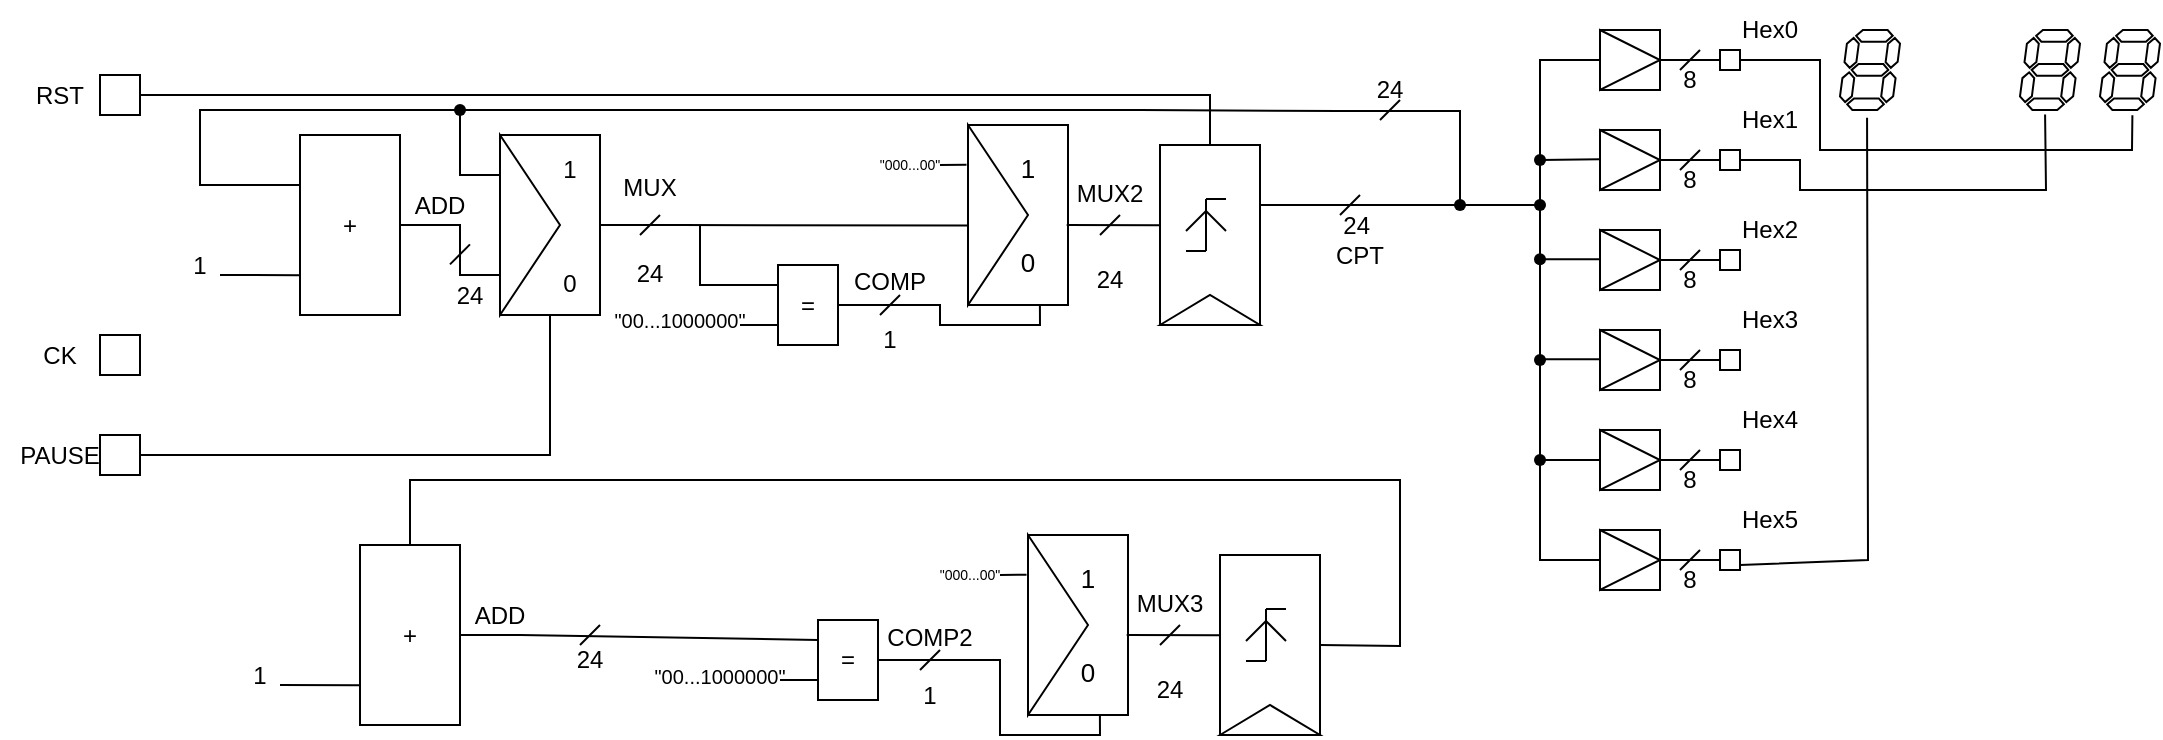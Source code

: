 <mxfile version="28.2.5">
  <diagram name="Page-1" id="n1vG-a2Mxv8iqi264H9m">
    <mxGraphModel dx="579" dy="293" grid="1" gridSize="10" guides="1" tooltips="1" connect="1" arrows="1" fold="1" page="1" pageScale="1" pageWidth="827" pageHeight="1169" math="0" shadow="0">
      <root>
        <mxCell id="0" />
        <mxCell id="1" parent="0" />
        <mxCell id="DVobUFfQzRsEQ04qU32B-1" value="+" style="rounded=0;whiteSpace=wrap;html=1;" vertex="1" parent="1">
          <mxGeometry x="560" y="287.5" width="50" height="90" as="geometry" />
        </mxCell>
        <mxCell id="DVobUFfQzRsEQ04qU32B-2" value="" style="group;rotation=-90;" vertex="1" connectable="0" parent="1">
          <mxGeometry x="970" y="332.5" width="90" height="70" as="geometry" />
        </mxCell>
        <mxCell id="DVobUFfQzRsEQ04qU32B-3" value="" style="rounded=0;whiteSpace=wrap;html=1;rotation=-90;" vertex="1" parent="DVobUFfQzRsEQ04qU32B-2">
          <mxGeometry y="-20" width="90" height="50" as="geometry" />
        </mxCell>
        <mxCell id="DVobUFfQzRsEQ04qU32B-4" value="" style="group;rotation=-90;" vertex="1" connectable="0" parent="DVobUFfQzRsEQ04qU32B-2">
          <mxGeometry x="30" y="-10" width="26" height="20" as="geometry" />
        </mxCell>
        <mxCell id="DVobUFfQzRsEQ04qU32B-5" value="" style="endArrow=none;html=1;rounded=0;" edge="1" parent="DVobUFfQzRsEQ04qU32B-4">
          <mxGeometry width="50" height="50" relative="1" as="geometry">
            <mxPoint x="13" y="23" as="sourcePoint" />
            <mxPoint x="13" y="-3" as="targetPoint" />
          </mxGeometry>
        </mxCell>
        <mxCell id="DVobUFfQzRsEQ04qU32B-6" value="" style="endArrow=none;html=1;rounded=0;" edge="1" parent="DVobUFfQzRsEQ04qU32B-4">
          <mxGeometry width="50" height="50" relative="1" as="geometry">
            <mxPoint x="13" y="23" as="sourcePoint" />
            <mxPoint x="3" y="23" as="targetPoint" />
          </mxGeometry>
        </mxCell>
        <mxCell id="DVobUFfQzRsEQ04qU32B-7" value="" style="endArrow=none;html=1;rounded=0;" edge="1" parent="DVobUFfQzRsEQ04qU32B-4">
          <mxGeometry width="50" height="50" relative="1" as="geometry">
            <mxPoint x="23" y="-3" as="sourcePoint" />
            <mxPoint x="13" y="-3" as="targetPoint" />
          </mxGeometry>
        </mxCell>
        <mxCell id="DVobUFfQzRsEQ04qU32B-8" value="" style="endArrow=none;html=1;rounded=0;" edge="1" parent="DVobUFfQzRsEQ04qU32B-4">
          <mxGeometry width="50" height="50" relative="1" as="geometry">
            <mxPoint x="13" y="3" as="sourcePoint" />
            <mxPoint x="3" y="13" as="targetPoint" />
            <Array as="points">
              <mxPoint x="13" y="3" />
            </Array>
          </mxGeometry>
        </mxCell>
        <mxCell id="DVobUFfQzRsEQ04qU32B-9" value="" style="endArrow=none;html=1;rounded=0;" edge="1" parent="DVobUFfQzRsEQ04qU32B-4">
          <mxGeometry width="50" height="50" relative="1" as="geometry">
            <mxPoint x="13" y="3" as="sourcePoint" />
            <mxPoint x="23" y="13" as="targetPoint" />
          </mxGeometry>
        </mxCell>
        <mxCell id="DVobUFfQzRsEQ04qU32B-10" value="" style="triangle;whiteSpace=wrap;html=1;rotation=-90;" vertex="1" parent="DVobUFfQzRsEQ04qU32B-2">
          <mxGeometry x="37.5" y="17.5" width="15" height="50" as="geometry" />
        </mxCell>
        <mxCell id="DVobUFfQzRsEQ04qU32B-11" value="" style="endArrow=none;html=1;rounded=0;entryX=0.004;entryY=0.779;entryDx=0;entryDy=0;entryPerimeter=0;" edge="1" parent="1" target="DVobUFfQzRsEQ04qU32B-1">
          <mxGeometry width="50" height="50" relative="1" as="geometry">
            <mxPoint x="520" y="357.5" as="sourcePoint" />
            <mxPoint x="530" y="407.5" as="targetPoint" />
          </mxGeometry>
        </mxCell>
        <mxCell id="DVobUFfQzRsEQ04qU32B-12" value="" style="verticalLabelPosition=bottom;shadow=0;dashed=0;align=center;html=1;verticalAlign=top;shape=mxgraph.electrical.opto_electronics.7_segment_display;pointerEvents=1;" vertex="1" parent="1">
          <mxGeometry x="1330" y="235" width="30" height="40" as="geometry" />
        </mxCell>
        <mxCell id="DVobUFfQzRsEQ04qU32B-13" value="" style="verticalLabelPosition=bottom;shadow=0;dashed=0;align=center;html=1;verticalAlign=top;shape=mxgraph.electrical.opto_electronics.7_segment_display;pointerEvents=1;" vertex="1" parent="1">
          <mxGeometry x="1420" y="235" width="30" height="40" as="geometry" />
        </mxCell>
        <mxCell id="DVobUFfQzRsEQ04qU32B-14" value="" style="verticalLabelPosition=bottom;shadow=0;dashed=0;align=center;html=1;verticalAlign=top;shape=mxgraph.electrical.opto_electronics.7_segment_display;pointerEvents=1;" vertex="1" parent="1">
          <mxGeometry x="1460" y="235" width="30" height="40" as="geometry" />
        </mxCell>
        <mxCell id="DVobUFfQzRsEQ04qU32B-15" value="1" style="text;html=1;align=center;verticalAlign=middle;whiteSpace=wrap;rounded=0;" vertex="1" parent="1">
          <mxGeometry x="500" y="337.5" width="20" height="30" as="geometry" />
        </mxCell>
        <mxCell id="DVobUFfQzRsEQ04qU32B-17" value="" style="rounded=0;whiteSpace=wrap;html=1;" vertex="1" parent="1">
          <mxGeometry x="460" y="387.5" width="20" height="20" as="geometry" />
        </mxCell>
        <mxCell id="DVobUFfQzRsEQ04qU32B-18" value="" style="rounded=0;whiteSpace=wrap;html=1;" vertex="1" parent="1">
          <mxGeometry x="460" y="257.5" width="20" height="20" as="geometry" />
        </mxCell>
        <mxCell id="DVobUFfQzRsEQ04qU32B-19" value="" style="endArrow=none;html=1;rounded=0;entryX=1;entryY=0.5;entryDx=0;entryDy=0;exitX=1;exitY=0.5;exitDx=0;exitDy=0;" edge="1" parent="1" source="DVobUFfQzRsEQ04qU32B-18" target="DVobUFfQzRsEQ04qU32B-3">
          <mxGeometry width="50" height="50" relative="1" as="geometry">
            <mxPoint x="690" y="537.5" as="sourcePoint" />
            <mxPoint x="740" y="487.5" as="targetPoint" />
            <Array as="points">
              <mxPoint x="825" y="267.5" />
              <mxPoint x="1015" y="267.5" />
            </Array>
          </mxGeometry>
        </mxCell>
        <mxCell id="DVobUFfQzRsEQ04qU32B-20" value="" style="endArrow=none;html=1;rounded=0;" edge="1" parent="1">
          <mxGeometry width="50" height="50" relative="1" as="geometry">
            <mxPoint x="635" y="352.17" as="sourcePoint" />
            <mxPoint x="645" y="342.17" as="targetPoint" />
          </mxGeometry>
        </mxCell>
        <mxCell id="DVobUFfQzRsEQ04qU32B-21" value="" style="endArrow=none;html=1;rounded=0;" edge="1" parent="1">
          <mxGeometry width="50" height="50" relative="1" as="geometry">
            <mxPoint x="1080" y="327.5" as="sourcePoint" />
            <mxPoint x="1090" y="317.5" as="targetPoint" />
          </mxGeometry>
        </mxCell>
        <mxCell id="DVobUFfQzRsEQ04qU32B-22" value="24&amp;nbsp;&lt;div&gt;CPT&lt;/div&gt;" style="text;html=1;align=center;verticalAlign=middle;whiteSpace=wrap;rounded=0;" vertex="1" parent="1">
          <mxGeometry x="1060" y="325" width="60" height="30" as="geometry" />
        </mxCell>
        <mxCell id="DVobUFfQzRsEQ04qU32B-23" value="" style="rounded=0;whiteSpace=wrap;html=1;" vertex="1" parent="1">
          <mxGeometry x="1210" y="235" width="30" height="30" as="geometry" />
        </mxCell>
        <mxCell id="DVobUFfQzRsEQ04qU32B-24" value="" style="triangle;whiteSpace=wrap;html=1;" vertex="1" parent="1">
          <mxGeometry x="1210" y="235" width="30" height="30" as="geometry" />
        </mxCell>
        <mxCell id="DVobUFfQzRsEQ04qU32B-25" value="" style="endArrow=none;html=1;rounded=0;entryX=0;entryY=0.5;entryDx=0;entryDy=0;exitX=0;exitY=0.5;exitDx=0;exitDy=0;" edge="1" parent="1" target="DVobUFfQzRsEQ04qU32B-24">
          <mxGeometry width="50" height="50" relative="1" as="geometry">
            <mxPoint x="1210" y="500" as="sourcePoint" />
            <mxPoint x="1120" y="445" as="targetPoint" />
            <Array as="points">
              <mxPoint x="1180" y="500" />
              <mxPoint x="1180" y="250" />
            </Array>
          </mxGeometry>
        </mxCell>
        <mxCell id="DVobUFfQzRsEQ04qU32B-26" value="" style="endArrow=none;html=1;rounded=0;entryX=1;entryY=0.5;entryDx=0;entryDy=0;" edge="1" parent="1" source="DVobUFfQzRsEQ04qU32B-28" target="DVobUFfQzRsEQ04qU32B-24">
          <mxGeometry width="50" height="50" relative="1" as="geometry">
            <mxPoint x="1260" y="250" as="sourcePoint" />
            <mxPoint x="1360" y="425" as="targetPoint" />
          </mxGeometry>
        </mxCell>
        <mxCell id="DVobUFfQzRsEQ04qU32B-27" value="" style="endArrow=none;html=1;rounded=0;entryX=1;entryY=0.5;entryDx=0;entryDy=0;" edge="1" parent="1" target="DVobUFfQzRsEQ04qU32B-28">
          <mxGeometry width="50" height="50" relative="1" as="geometry">
            <mxPoint x="1260" y="250" as="sourcePoint" />
            <mxPoint x="1240" y="250" as="targetPoint" />
          </mxGeometry>
        </mxCell>
        <mxCell id="DVobUFfQzRsEQ04qU32B-28" value="" style="rounded=0;whiteSpace=wrap;html=1;" vertex="1" parent="1">
          <mxGeometry x="1270" y="245" width="10" height="10" as="geometry" />
        </mxCell>
        <mxCell id="DVobUFfQzRsEQ04qU32B-29" value="" style="endArrow=none;html=1;rounded=0;" edge="1" parent="1">
          <mxGeometry width="50" height="50" relative="1" as="geometry">
            <mxPoint x="1250" y="255" as="sourcePoint" />
            <mxPoint x="1260" y="245" as="targetPoint" />
          </mxGeometry>
        </mxCell>
        <mxCell id="DVobUFfQzRsEQ04qU32B-30" value="8" style="text;html=1;align=center;verticalAlign=middle;whiteSpace=wrap;rounded=0;" vertex="1" parent="1">
          <mxGeometry x="1250" y="255" width="10" height="10" as="geometry" />
        </mxCell>
        <mxCell id="DVobUFfQzRsEQ04qU32B-31" value="" style="rounded=0;whiteSpace=wrap;html=1;" vertex="1" parent="1">
          <mxGeometry x="1210" y="285" width="30" height="30" as="geometry" />
        </mxCell>
        <mxCell id="DVobUFfQzRsEQ04qU32B-32" value="" style="triangle;whiteSpace=wrap;html=1;" vertex="1" parent="1">
          <mxGeometry x="1210" y="285" width="30" height="30" as="geometry" />
        </mxCell>
        <mxCell id="DVobUFfQzRsEQ04qU32B-33" value="" style="endArrow=none;html=1;rounded=0;entryX=1;entryY=0.5;entryDx=0;entryDy=0;" edge="1" parent="1" source="DVobUFfQzRsEQ04qU32B-35" target="DVobUFfQzRsEQ04qU32B-32">
          <mxGeometry width="50" height="50" relative="1" as="geometry">
            <mxPoint x="1260" y="300" as="sourcePoint" />
            <mxPoint x="1360" y="475" as="targetPoint" />
          </mxGeometry>
        </mxCell>
        <mxCell id="DVobUFfQzRsEQ04qU32B-34" value="" style="endArrow=none;html=1;rounded=0;entryX=1;entryY=0.5;entryDx=0;entryDy=0;" edge="1" parent="1" target="DVobUFfQzRsEQ04qU32B-35">
          <mxGeometry width="50" height="50" relative="1" as="geometry">
            <mxPoint x="1260" y="300" as="sourcePoint" />
            <mxPoint x="1240" y="300" as="targetPoint" />
          </mxGeometry>
        </mxCell>
        <mxCell id="DVobUFfQzRsEQ04qU32B-35" value="" style="rounded=0;whiteSpace=wrap;html=1;" vertex="1" parent="1">
          <mxGeometry x="1270" y="295" width="10" height="10" as="geometry" />
        </mxCell>
        <mxCell id="DVobUFfQzRsEQ04qU32B-36" value="" style="endArrow=none;html=1;rounded=0;" edge="1" parent="1">
          <mxGeometry width="50" height="50" relative="1" as="geometry">
            <mxPoint x="1250" y="305" as="sourcePoint" />
            <mxPoint x="1260" y="295" as="targetPoint" />
          </mxGeometry>
        </mxCell>
        <mxCell id="DVobUFfQzRsEQ04qU32B-37" value="8" style="text;html=1;align=center;verticalAlign=middle;whiteSpace=wrap;rounded=0;" vertex="1" parent="1">
          <mxGeometry x="1250" y="305" width="10" height="10" as="geometry" />
        </mxCell>
        <mxCell id="DVobUFfQzRsEQ04qU32B-38" value="" style="rounded=0;whiteSpace=wrap;html=1;" vertex="1" parent="1">
          <mxGeometry x="1210" y="335" width="30" height="30" as="geometry" />
        </mxCell>
        <mxCell id="DVobUFfQzRsEQ04qU32B-39" value="" style="triangle;whiteSpace=wrap;html=1;" vertex="1" parent="1">
          <mxGeometry x="1210" y="335" width="30" height="30" as="geometry" />
        </mxCell>
        <mxCell id="DVobUFfQzRsEQ04qU32B-40" value="" style="endArrow=none;html=1;rounded=0;entryX=1;entryY=0.5;entryDx=0;entryDy=0;" edge="1" parent="1" source="DVobUFfQzRsEQ04qU32B-42" target="DVobUFfQzRsEQ04qU32B-39">
          <mxGeometry width="50" height="50" relative="1" as="geometry">
            <mxPoint x="1260" y="350" as="sourcePoint" />
            <mxPoint x="1360" y="525" as="targetPoint" />
          </mxGeometry>
        </mxCell>
        <mxCell id="DVobUFfQzRsEQ04qU32B-41" value="" style="endArrow=none;html=1;rounded=0;entryX=1;entryY=0.5;entryDx=0;entryDy=0;" edge="1" parent="1" target="DVobUFfQzRsEQ04qU32B-42">
          <mxGeometry width="50" height="50" relative="1" as="geometry">
            <mxPoint x="1260" y="350" as="sourcePoint" />
            <mxPoint x="1240" y="350" as="targetPoint" />
          </mxGeometry>
        </mxCell>
        <mxCell id="DVobUFfQzRsEQ04qU32B-42" value="" style="rounded=0;whiteSpace=wrap;html=1;" vertex="1" parent="1">
          <mxGeometry x="1270" y="345" width="10" height="10" as="geometry" />
        </mxCell>
        <mxCell id="DVobUFfQzRsEQ04qU32B-43" value="" style="endArrow=none;html=1;rounded=0;" edge="1" parent="1">
          <mxGeometry width="50" height="50" relative="1" as="geometry">
            <mxPoint x="1250" y="355" as="sourcePoint" />
            <mxPoint x="1260" y="345" as="targetPoint" />
          </mxGeometry>
        </mxCell>
        <mxCell id="DVobUFfQzRsEQ04qU32B-44" value="8" style="text;html=1;align=center;verticalAlign=middle;whiteSpace=wrap;rounded=0;" vertex="1" parent="1">
          <mxGeometry x="1250" y="355" width="10" height="10" as="geometry" />
        </mxCell>
        <mxCell id="DVobUFfQzRsEQ04qU32B-45" value="" style="rounded=0;whiteSpace=wrap;html=1;" vertex="1" parent="1">
          <mxGeometry x="1210" y="385" width="30" height="30" as="geometry" />
        </mxCell>
        <mxCell id="DVobUFfQzRsEQ04qU32B-46" value="" style="triangle;whiteSpace=wrap;html=1;" vertex="1" parent="1">
          <mxGeometry x="1210" y="385" width="30" height="30" as="geometry" />
        </mxCell>
        <mxCell id="DVobUFfQzRsEQ04qU32B-47" value="" style="endArrow=none;html=1;rounded=0;entryX=1;entryY=0.5;entryDx=0;entryDy=0;" edge="1" parent="1" source="DVobUFfQzRsEQ04qU32B-49" target="DVobUFfQzRsEQ04qU32B-46">
          <mxGeometry width="50" height="50" relative="1" as="geometry">
            <mxPoint x="1260" y="400" as="sourcePoint" />
            <mxPoint x="1360" y="575" as="targetPoint" />
          </mxGeometry>
        </mxCell>
        <mxCell id="DVobUFfQzRsEQ04qU32B-48" value="" style="endArrow=none;html=1;rounded=0;entryX=1;entryY=0.5;entryDx=0;entryDy=0;" edge="1" parent="1" target="DVobUFfQzRsEQ04qU32B-49">
          <mxGeometry width="50" height="50" relative="1" as="geometry">
            <mxPoint x="1260" y="400" as="sourcePoint" />
            <mxPoint x="1240" y="400" as="targetPoint" />
          </mxGeometry>
        </mxCell>
        <mxCell id="DVobUFfQzRsEQ04qU32B-49" value="" style="rounded=0;whiteSpace=wrap;html=1;" vertex="1" parent="1">
          <mxGeometry x="1270" y="395" width="10" height="10" as="geometry" />
        </mxCell>
        <mxCell id="DVobUFfQzRsEQ04qU32B-50" value="" style="endArrow=none;html=1;rounded=0;" edge="1" parent="1">
          <mxGeometry width="50" height="50" relative="1" as="geometry">
            <mxPoint x="1250" y="405" as="sourcePoint" />
            <mxPoint x="1260" y="395" as="targetPoint" />
          </mxGeometry>
        </mxCell>
        <mxCell id="DVobUFfQzRsEQ04qU32B-51" value="8" style="text;html=1;align=center;verticalAlign=middle;whiteSpace=wrap;rounded=0;" vertex="1" parent="1">
          <mxGeometry x="1250" y="405" width="10" height="10" as="geometry" />
        </mxCell>
        <mxCell id="DVobUFfQzRsEQ04qU32B-52" value="" style="rounded=0;whiteSpace=wrap;html=1;" vertex="1" parent="1">
          <mxGeometry x="1210" y="435" width="30" height="30" as="geometry" />
        </mxCell>
        <mxCell id="DVobUFfQzRsEQ04qU32B-53" value="" style="triangle;whiteSpace=wrap;html=1;" vertex="1" parent="1">
          <mxGeometry x="1210" y="435" width="30" height="30" as="geometry" />
        </mxCell>
        <mxCell id="DVobUFfQzRsEQ04qU32B-54" value="" style="endArrow=none;html=1;rounded=0;entryX=1;entryY=0.5;entryDx=0;entryDy=0;" edge="1" parent="1" source="DVobUFfQzRsEQ04qU32B-56" target="DVobUFfQzRsEQ04qU32B-53">
          <mxGeometry width="50" height="50" relative="1" as="geometry">
            <mxPoint x="1260" y="450" as="sourcePoint" />
            <mxPoint x="1360" y="625" as="targetPoint" />
          </mxGeometry>
        </mxCell>
        <mxCell id="DVobUFfQzRsEQ04qU32B-55" value="" style="endArrow=none;html=1;rounded=0;entryX=1;entryY=0.5;entryDx=0;entryDy=0;" edge="1" parent="1" target="DVobUFfQzRsEQ04qU32B-56">
          <mxGeometry width="50" height="50" relative="1" as="geometry">
            <mxPoint x="1260" y="450" as="sourcePoint" />
            <mxPoint x="1240" y="450" as="targetPoint" />
          </mxGeometry>
        </mxCell>
        <mxCell id="DVobUFfQzRsEQ04qU32B-56" value="" style="rounded=0;whiteSpace=wrap;html=1;" vertex="1" parent="1">
          <mxGeometry x="1270" y="445" width="10" height="10" as="geometry" />
        </mxCell>
        <mxCell id="DVobUFfQzRsEQ04qU32B-57" value="" style="endArrow=none;html=1;rounded=0;" edge="1" parent="1">
          <mxGeometry width="50" height="50" relative="1" as="geometry">
            <mxPoint x="1250" y="455" as="sourcePoint" />
            <mxPoint x="1260" y="445" as="targetPoint" />
          </mxGeometry>
        </mxCell>
        <mxCell id="DVobUFfQzRsEQ04qU32B-58" value="8" style="text;html=1;align=center;verticalAlign=middle;whiteSpace=wrap;rounded=0;" vertex="1" parent="1">
          <mxGeometry x="1250" y="455" width="10" height="10" as="geometry" />
        </mxCell>
        <mxCell id="DVobUFfQzRsEQ04qU32B-59" value="" style="rounded=0;whiteSpace=wrap;html=1;" vertex="1" parent="1">
          <mxGeometry x="1210" y="485" width="30" height="30" as="geometry" />
        </mxCell>
        <mxCell id="DVobUFfQzRsEQ04qU32B-60" value="" style="triangle;whiteSpace=wrap;html=1;" vertex="1" parent="1">
          <mxGeometry x="1210" y="485" width="30" height="30" as="geometry" />
        </mxCell>
        <mxCell id="DVobUFfQzRsEQ04qU32B-61" value="" style="endArrow=none;html=1;rounded=0;entryX=1;entryY=0.5;entryDx=0;entryDy=0;" edge="1" parent="1" source="DVobUFfQzRsEQ04qU32B-63" target="DVobUFfQzRsEQ04qU32B-60">
          <mxGeometry width="50" height="50" relative="1" as="geometry">
            <mxPoint x="1260" y="500" as="sourcePoint" />
            <mxPoint x="1360" y="675" as="targetPoint" />
          </mxGeometry>
        </mxCell>
        <mxCell id="DVobUFfQzRsEQ04qU32B-62" value="" style="endArrow=none;html=1;rounded=0;entryX=1;entryY=0.5;entryDx=0;entryDy=0;" edge="1" parent="1" target="DVobUFfQzRsEQ04qU32B-63">
          <mxGeometry width="50" height="50" relative="1" as="geometry">
            <mxPoint x="1260" y="500" as="sourcePoint" />
            <mxPoint x="1240" y="500" as="targetPoint" />
          </mxGeometry>
        </mxCell>
        <mxCell id="DVobUFfQzRsEQ04qU32B-63" value="" style="rounded=0;whiteSpace=wrap;html=1;" vertex="1" parent="1">
          <mxGeometry x="1270" y="495" width="10" height="10" as="geometry" />
        </mxCell>
        <mxCell id="DVobUFfQzRsEQ04qU32B-64" value="" style="endArrow=none;html=1;rounded=0;" edge="1" parent="1">
          <mxGeometry width="50" height="50" relative="1" as="geometry">
            <mxPoint x="1250" y="505" as="sourcePoint" />
            <mxPoint x="1260" y="495" as="targetPoint" />
          </mxGeometry>
        </mxCell>
        <mxCell id="DVobUFfQzRsEQ04qU32B-65" value="8" style="text;html=1;align=center;verticalAlign=middle;whiteSpace=wrap;rounded=0;" vertex="1" parent="1">
          <mxGeometry x="1250" y="505" width="10" height="10" as="geometry" />
        </mxCell>
        <mxCell id="DVobUFfQzRsEQ04qU32B-66" value="" style="endArrow=none;html=1;rounded=0;entryX=0;entryY=0.5;entryDx=0;entryDy=0;" edge="1" parent="1" target="DVobUFfQzRsEQ04qU32B-53">
          <mxGeometry width="50" height="50" relative="1" as="geometry">
            <mxPoint x="1180" y="450" as="sourcePoint" />
            <mxPoint x="1130" y="495" as="targetPoint" />
          </mxGeometry>
        </mxCell>
        <mxCell id="DVobUFfQzRsEQ04qU32B-67" value="" style="endArrow=none;html=1;rounded=0;entryX=0;entryY=0.5;entryDx=0;entryDy=0;" edge="1" parent="1">
          <mxGeometry width="50" height="50" relative="1" as="geometry">
            <mxPoint x="1180" y="399.67" as="sourcePoint" />
            <mxPoint x="1210" y="399.67" as="targetPoint" />
          </mxGeometry>
        </mxCell>
        <mxCell id="DVobUFfQzRsEQ04qU32B-68" value="" style="endArrow=none;html=1;rounded=0;entryX=0;entryY=0.5;entryDx=0;entryDy=0;" edge="1" parent="1" source="DVobUFfQzRsEQ04qU32B-70">
          <mxGeometry width="50" height="50" relative="1" as="geometry">
            <mxPoint x="1180" y="349.67" as="sourcePoint" />
            <mxPoint x="1210" y="349.67" as="targetPoint" />
          </mxGeometry>
        </mxCell>
        <mxCell id="DVobUFfQzRsEQ04qU32B-69" value="" style="endArrow=none;html=1;rounded=0;entryX=0;entryY=0.5;entryDx=0;entryDy=0;" edge="1" parent="1" source="DVobUFfQzRsEQ04qU32B-102">
          <mxGeometry width="50" height="50" relative="1" as="geometry">
            <mxPoint x="1180" y="299.67" as="sourcePoint" />
            <mxPoint x="1210" y="299.67" as="targetPoint" />
          </mxGeometry>
        </mxCell>
        <mxCell id="DVobUFfQzRsEQ04qU32B-70" value="" style="shape=waypoint;sketch=0;fillStyle=solid;size=6;pointerEvents=1;points=[];fillColor=none;resizable=0;rotatable=0;perimeter=centerPerimeter;snapToPoint=1;" vertex="1" parent="1">
          <mxGeometry x="1170" y="339.67" width="20" height="20" as="geometry" />
        </mxCell>
        <mxCell id="DVobUFfQzRsEQ04qU32B-71" value="" style="shape=waypoint;sketch=0;fillStyle=solid;size=6;pointerEvents=1;points=[];fillColor=none;resizable=0;rotatable=0;perimeter=centerPerimeter;snapToPoint=1;" vertex="1" parent="1">
          <mxGeometry x="1170" y="390" width="20" height="20" as="geometry" />
        </mxCell>
        <mxCell id="DVobUFfQzRsEQ04qU32B-72" value="" style="shape=waypoint;sketch=0;fillStyle=solid;size=6;pointerEvents=1;points=[];fillColor=none;resizable=0;rotatable=0;perimeter=centerPerimeter;snapToPoint=1;" vertex="1" parent="1">
          <mxGeometry x="1170" y="440" width="20" height="20" as="geometry" />
        </mxCell>
        <mxCell id="DVobUFfQzRsEQ04qU32B-73" value="CK" style="text;html=1;align=center;verticalAlign=middle;whiteSpace=wrap;rounded=0;" vertex="1" parent="1">
          <mxGeometry x="410" y="382.5" width="60" height="30" as="geometry" />
        </mxCell>
        <mxCell id="DVobUFfQzRsEQ04qU32B-74" value="RST" style="text;html=1;align=center;verticalAlign=middle;whiteSpace=wrap;rounded=0;" vertex="1" parent="1">
          <mxGeometry x="410" y="252.5" width="60" height="30" as="geometry" />
        </mxCell>
        <mxCell id="DVobUFfQzRsEQ04qU32B-75" value="Hex0" style="text;html=1;align=center;verticalAlign=middle;whiteSpace=wrap;rounded=0;" vertex="1" parent="1">
          <mxGeometry x="1280" y="220" width="30" height="30" as="geometry" />
        </mxCell>
        <mxCell id="DVobUFfQzRsEQ04qU32B-76" value="Hex1" style="text;html=1;align=center;verticalAlign=middle;whiteSpace=wrap;rounded=0;" vertex="1" parent="1">
          <mxGeometry x="1280" y="265" width="30" height="30" as="geometry" />
        </mxCell>
        <mxCell id="DVobUFfQzRsEQ04qU32B-77" value="Hex2" style="text;html=1;align=center;verticalAlign=middle;whiteSpace=wrap;rounded=0;" vertex="1" parent="1">
          <mxGeometry x="1280" y="320" width="30" height="30" as="geometry" />
        </mxCell>
        <mxCell id="DVobUFfQzRsEQ04qU32B-78" value="Hex3" style="text;html=1;align=center;verticalAlign=middle;whiteSpace=wrap;rounded=0;" vertex="1" parent="1">
          <mxGeometry x="1280" y="365" width="30" height="30" as="geometry" />
        </mxCell>
        <mxCell id="DVobUFfQzRsEQ04qU32B-79" value="Hex4" style="text;html=1;align=center;verticalAlign=middle;whiteSpace=wrap;rounded=0;" vertex="1" parent="1">
          <mxGeometry x="1280" y="415" width="30" height="30" as="geometry" />
        </mxCell>
        <mxCell id="DVobUFfQzRsEQ04qU32B-80" value="Hex5" style="text;html=1;align=center;verticalAlign=middle;whiteSpace=wrap;rounded=0;" vertex="1" parent="1">
          <mxGeometry x="1280" y="465" width="30" height="30" as="geometry" />
        </mxCell>
        <mxCell id="DVobUFfQzRsEQ04qU32B-81" value="" style="endArrow=none;html=1;rounded=0;exitX=1;exitY=0.75;exitDx=0;exitDy=0;entryX=0.451;entryY=1.098;entryDx=0;entryDy=0;entryPerimeter=0;" edge="1" parent="1" source="DVobUFfQzRsEQ04qU32B-63" target="DVobUFfQzRsEQ04qU32B-12">
          <mxGeometry width="50" height="50" relative="1" as="geometry">
            <mxPoint x="1390" y="525" as="sourcePoint" />
            <mxPoint x="1440" y="475" as="targetPoint" />
            <Array as="points">
              <mxPoint x="1344" y="500" />
            </Array>
          </mxGeometry>
        </mxCell>
        <mxCell id="DVobUFfQzRsEQ04qU32B-82" value="" style="endArrow=none;html=1;rounded=0;exitX=1;exitY=0.5;exitDx=0;exitDy=0;entryX=0.54;entryY=1.065;entryDx=0;entryDy=0;entryPerimeter=0;" edge="1" parent="1" source="DVobUFfQzRsEQ04qU32B-28" target="DVobUFfQzRsEQ04qU32B-14">
          <mxGeometry width="50" height="50" relative="1" as="geometry">
            <mxPoint x="1380" y="365" as="sourcePoint" />
            <mxPoint x="1470" y="295" as="targetPoint" />
            <Array as="points">
              <mxPoint x="1320" y="250" />
              <mxPoint x="1320" y="295" />
              <mxPoint x="1476" y="295" />
            </Array>
          </mxGeometry>
        </mxCell>
        <mxCell id="DVobUFfQzRsEQ04qU32B-83" value="" style="endArrow=none;html=1;rounded=0;exitX=1;exitY=0.5;exitDx=0;exitDy=0;entryX=0.418;entryY=1.056;entryDx=0;entryDy=0;entryPerimeter=0;" edge="1" parent="1" source="DVobUFfQzRsEQ04qU32B-35" target="DVobUFfQzRsEQ04qU32B-13">
          <mxGeometry width="50" height="50" relative="1" as="geometry">
            <mxPoint x="1440" y="365" as="sourcePoint" />
            <mxPoint x="1490" y="315" as="targetPoint" />
            <Array as="points">
              <mxPoint x="1310" y="300" />
              <mxPoint x="1310" y="315" />
              <mxPoint x="1433" y="315" />
            </Array>
          </mxGeometry>
        </mxCell>
        <mxCell id="DVobUFfQzRsEQ04qU32B-84" value="" style="rounded=0;whiteSpace=wrap;html=1;strokeColor=#000000;" vertex="1" parent="1">
          <mxGeometry x="460" y="437.5" width="20" height="20" as="geometry" />
        </mxCell>
        <mxCell id="DVobUFfQzRsEQ04qU32B-85" value="PAUSE" style="text;html=1;align=center;verticalAlign=middle;whiteSpace=wrap;rounded=0;fontColor=#000000;" vertex="1" parent="1">
          <mxGeometry x="410" y="432.5" width="60" height="30" as="geometry" />
        </mxCell>
        <mxCell id="DVobUFfQzRsEQ04qU32B-86" value="" style="group" vertex="1" connectable="0" parent="1">
          <mxGeometry x="660" y="287.5" width="50" height="90" as="geometry" />
        </mxCell>
        <mxCell id="DVobUFfQzRsEQ04qU32B-87" value="" style="rounded=0;whiteSpace=wrap;html=1;" vertex="1" parent="DVobUFfQzRsEQ04qU32B-86">
          <mxGeometry width="50" height="90" as="geometry" />
        </mxCell>
        <mxCell id="DVobUFfQzRsEQ04qU32B-88" value="" style="triangle;whiteSpace=wrap;html=1;" vertex="1" parent="DVobUFfQzRsEQ04qU32B-86">
          <mxGeometry width="30" height="90" as="geometry" />
        </mxCell>
        <mxCell id="DVobUFfQzRsEQ04qU32B-89" value="1&lt;div&gt;&lt;br&gt;&lt;/div&gt;&lt;div&gt;&lt;br&gt;&lt;/div&gt;&lt;div&gt;&lt;br&gt;&lt;/div&gt;&lt;div&gt;0&lt;/div&gt;" style="text;html=1;align=center;verticalAlign=middle;whiteSpace=wrap;rounded=0;" vertex="1" parent="DVobUFfQzRsEQ04qU32B-86">
          <mxGeometry x="30" y="30" width="10" height="30" as="geometry" />
        </mxCell>
        <mxCell id="DVobUFfQzRsEQ04qU32B-90" value="" style="endArrow=none;html=1;rounded=0;exitX=1;exitY=0.5;exitDx=0;exitDy=0;entryX=0.5;entryY=1;entryDx=0;entryDy=0;" edge="1" parent="1" source="DVobUFfQzRsEQ04qU32B-84" target="DVobUFfQzRsEQ04qU32B-87">
          <mxGeometry width="50" height="50" relative="1" as="geometry">
            <mxPoint x="630" y="487.5" as="sourcePoint" />
            <mxPoint x="680" y="437.5" as="targetPoint" />
            <Array as="points">
              <mxPoint x="685" y="447.5" />
            </Array>
          </mxGeometry>
        </mxCell>
        <mxCell id="DVobUFfQzRsEQ04qU32B-91" value="" style="endArrow=none;html=1;rounded=0;" edge="1" parent="1" source="DVobUFfQzRsEQ04qU32B-108">
          <mxGeometry width="50" height="50" relative="1" as="geometry">
            <mxPoint x="1070" y="322.23" as="sourcePoint" />
            <mxPoint x="1180" y="322.5" as="targetPoint" />
            <Array as="points" />
          </mxGeometry>
        </mxCell>
        <mxCell id="DVobUFfQzRsEQ04qU32B-92" value="" style="endArrow=none;html=1;rounded=0;" edge="1" parent="1" source="DVobUFfQzRsEQ04qU32B-93">
          <mxGeometry width="50" height="50" relative="1" as="geometry">
            <mxPoint x="640" y="277.5" as="sourcePoint" />
            <mxPoint x="660" y="307.5" as="targetPoint" />
            <Array as="points">
              <mxPoint x="640" y="307.5" />
            </Array>
          </mxGeometry>
        </mxCell>
        <mxCell id="DVobUFfQzRsEQ04qU32B-93" value="" style="shape=waypoint;sketch=0;fillStyle=solid;size=6;pointerEvents=1;points=[];fillColor=none;resizable=0;rotatable=0;perimeter=centerPerimeter;snapToPoint=1;" vertex="1" parent="1">
          <mxGeometry x="630" y="265" width="20" height="20" as="geometry" />
        </mxCell>
        <mxCell id="DVobUFfQzRsEQ04qU32B-94" value="" style="endArrow=none;html=1;rounded=0;" edge="1" parent="1">
          <mxGeometry width="50" height="50" relative="1" as="geometry">
            <mxPoint x="560" y="312.5" as="sourcePoint" />
            <mxPoint x="1140" y="322.5" as="targetPoint" />
            <Array as="points">
              <mxPoint x="510" y="312.5" />
              <mxPoint x="510" y="275" />
              <mxPoint x="720" y="275" />
              <mxPoint x="910" y="275" />
              <mxPoint x="980" y="275" />
              <mxPoint x="1080" y="275.5" />
              <mxPoint x="1140" y="275.5" />
            </Array>
          </mxGeometry>
        </mxCell>
        <mxCell id="DVobUFfQzRsEQ04qU32B-95" value="" style="endArrow=none;html=1;rounded=0;exitX=1;exitY=0.5;exitDx=0;exitDy=0;" edge="1" parent="1" source="DVobUFfQzRsEQ04qU32B-1">
          <mxGeometry width="50" height="50" relative="1" as="geometry">
            <mxPoint x="740" y="587.5" as="sourcePoint" />
            <mxPoint x="660" y="357.5" as="targetPoint" />
            <Array as="points">
              <mxPoint x="640" y="332.5" />
              <mxPoint x="640" y="357.5" />
            </Array>
          </mxGeometry>
        </mxCell>
        <mxCell id="DVobUFfQzRsEQ04qU32B-96" value="ADD" style="text;html=1;align=center;verticalAlign=middle;whiteSpace=wrap;rounded=0;" vertex="1" parent="1">
          <mxGeometry x="620" y="317.5" width="20" height="10" as="geometry" />
        </mxCell>
        <mxCell id="DVobUFfQzRsEQ04qU32B-97" value="24" style="text;html=1;align=center;verticalAlign=middle;whiteSpace=wrap;rounded=0;" vertex="1" parent="1">
          <mxGeometry x="640" y="352.5" width="10" height="30" as="geometry" />
        </mxCell>
        <mxCell id="DVobUFfQzRsEQ04qU32B-98" value="" style="endArrow=none;html=1;rounded=0;" edge="1" parent="1">
          <mxGeometry width="50" height="50" relative="1" as="geometry">
            <mxPoint x="730" y="337.5" as="sourcePoint" />
            <mxPoint x="740" y="327.5" as="targetPoint" />
          </mxGeometry>
        </mxCell>
        <mxCell id="DVobUFfQzRsEQ04qU32B-99" value="MUX&lt;div&gt;&lt;br&gt;&lt;/div&gt;&lt;div&gt;&lt;br&gt;&lt;/div&gt;&lt;div&gt;24&lt;/div&gt;" style="text;html=1;align=center;verticalAlign=middle;whiteSpace=wrap;rounded=0;" vertex="1" parent="1">
          <mxGeometry x="730" y="325" width="10" height="20" as="geometry" />
        </mxCell>
        <mxCell id="DVobUFfQzRsEQ04qU32B-100" value="" style="endArrow=none;html=1;rounded=0;" edge="1" parent="1">
          <mxGeometry width="50" height="50" relative="1" as="geometry">
            <mxPoint x="1100" y="280" as="sourcePoint" />
            <mxPoint x="1110" y="270" as="targetPoint" />
          </mxGeometry>
        </mxCell>
        <mxCell id="DVobUFfQzRsEQ04qU32B-101" value="" style="endArrow=none;html=1;rounded=0;entryDx=0;entryDy=0;" edge="1" parent="1" target="DVobUFfQzRsEQ04qU32B-102">
          <mxGeometry width="50" height="50" relative="1" as="geometry">
            <mxPoint x="1180" y="299.67" as="sourcePoint" />
            <mxPoint x="1210" y="299.67" as="targetPoint" />
          </mxGeometry>
        </mxCell>
        <mxCell id="DVobUFfQzRsEQ04qU32B-102" value="" style="shape=waypoint;sketch=0;fillStyle=solid;size=6;pointerEvents=1;points=[];fillColor=none;resizable=0;rotatable=0;perimeter=centerPerimeter;snapToPoint=1;" vertex="1" parent="1">
          <mxGeometry x="1170" y="290" width="20" height="20" as="geometry" />
        </mxCell>
        <mxCell id="DVobUFfQzRsEQ04qU32B-103" value="24" style="text;html=1;align=center;verticalAlign=middle;whiteSpace=wrap;rounded=0;" vertex="1" parent="1">
          <mxGeometry x="1080" y="250" width="50" height="30" as="geometry" />
        </mxCell>
        <mxCell id="DVobUFfQzRsEQ04qU32B-104" value="" style="group" vertex="1" connectable="0" parent="1">
          <mxGeometry x="894" y="282.5" width="60" height="90" as="geometry" />
        </mxCell>
        <mxCell id="DVobUFfQzRsEQ04qU32B-105" value="" style="rounded=0;whiteSpace=wrap;html=1;" vertex="1" parent="DVobUFfQzRsEQ04qU32B-104">
          <mxGeometry width="50" height="90" as="geometry" />
        </mxCell>
        <mxCell id="DVobUFfQzRsEQ04qU32B-106" value="" style="triangle;whiteSpace=wrap;html=1;" vertex="1" parent="DVobUFfQzRsEQ04qU32B-104">
          <mxGeometry width="30" height="90" as="geometry" />
        </mxCell>
        <mxCell id="DVobUFfQzRsEQ04qU32B-107" value="&lt;span&gt;1&lt;/span&gt;&lt;div&gt;&lt;span&gt;&lt;br&gt;&lt;/span&gt;&lt;/div&gt;&lt;div&gt;&lt;span&gt;&lt;br&gt;&lt;/span&gt;&lt;/div&gt;&lt;div&gt;&lt;span&gt;0&lt;/span&gt;&lt;/div&gt;" style="text;html=1;align=center;verticalAlign=middle;whiteSpace=wrap;rounded=0;fontSize=13;" vertex="1" parent="DVobUFfQzRsEQ04qU32B-104">
          <mxGeometry x="25" y="30" width="10" height="30" as="geometry" />
        </mxCell>
        <mxCell id="DVobUFfQzRsEQ04qU32B-108" value="" style="shape=waypoint;sketch=0;fillStyle=solid;size=6;pointerEvents=1;points=[];fillColor=none;resizable=0;rotatable=0;perimeter=centerPerimeter;snapToPoint=1;" vertex="1" parent="1">
          <mxGeometry x="1170" y="312.5" width="20" height="20" as="geometry" />
        </mxCell>
        <mxCell id="DVobUFfQzRsEQ04qU32B-109" value="&lt;font style=&quot;font-size: 7px;&quot;&gt;&quot;000...00&quot;&lt;/font&gt;" style="text;html=1;align=center;verticalAlign=middle;whiteSpace=wrap;rounded=0;" vertex="1" parent="1">
          <mxGeometry x="850" y="295" width="30" height="12.5" as="geometry" />
        </mxCell>
        <mxCell id="DVobUFfQzRsEQ04qU32B-110" value="" style="endArrow=none;html=1;rounded=0;entryX=0.554;entryY=0.007;entryDx=0;entryDy=0;entryPerimeter=0;exitX=0.987;exitY=0.555;exitDx=0;exitDy=0;exitPerimeter=0;" edge="1" parent="1" source="DVobUFfQzRsEQ04qU32B-105" target="DVobUFfQzRsEQ04qU32B-3">
          <mxGeometry width="50" height="50" relative="1" as="geometry">
            <mxPoint x="970" y="332.5" as="sourcePoint" />
            <mxPoint x="944" y="332.5" as="targetPoint" />
            <Array as="points" />
          </mxGeometry>
        </mxCell>
        <mxCell id="DVobUFfQzRsEQ04qU32B-111" value="" style="endArrow=none;html=1;rounded=0;entryX=0.375;entryY=0.736;entryDx=0;entryDy=0;entryPerimeter=0;" edge="1" parent="1" source="DVobUFfQzRsEQ04qU32B-114" target="DVobUFfQzRsEQ04qU32B-108">
          <mxGeometry width="50" height="50" relative="1" as="geometry">
            <mxPoint x="1040" y="322.5" as="sourcePoint" />
            <mxPoint x="1120" y="337.5" as="targetPoint" />
            <Array as="points" />
          </mxGeometry>
        </mxCell>
        <mxCell id="DVobUFfQzRsEQ04qU32B-112" value="" style="endArrow=none;html=1;rounded=0;exitX=1;exitY=0.5;exitDx=0;exitDy=0;entryX=-0.009;entryY=0.559;entryDx=0;entryDy=0;entryPerimeter=0;" edge="1" parent="1" source="DVobUFfQzRsEQ04qU32B-87" target="DVobUFfQzRsEQ04qU32B-106">
          <mxGeometry width="50" height="50" relative="1" as="geometry">
            <mxPoint x="830" y="362.5" as="sourcePoint" />
            <mxPoint x="892" y="332.5" as="targetPoint" />
            <Array as="points">
              <mxPoint x="750" y="332.5" />
            </Array>
          </mxGeometry>
        </mxCell>
        <mxCell id="DVobUFfQzRsEQ04qU32B-113" value="" style="endArrow=none;html=1;rounded=0;entryDx=0;entryDy=0;entryPerimeter=0;" edge="1" parent="1" target="DVobUFfQzRsEQ04qU32B-114">
          <mxGeometry width="50" height="50" relative="1" as="geometry">
            <mxPoint x="1040" y="322.5" as="sourcePoint" />
            <mxPoint x="1180" y="322.5" as="targetPoint" />
            <Array as="points" />
          </mxGeometry>
        </mxCell>
        <mxCell id="DVobUFfQzRsEQ04qU32B-114" value="" style="shape=waypoint;sketch=0;fillStyle=solid;size=6;pointerEvents=1;points=[];fillColor=none;resizable=0;rotatable=0;perimeter=centerPerimeter;snapToPoint=1;" vertex="1" parent="1">
          <mxGeometry x="1130" y="312.5" width="20" height="20" as="geometry" />
        </mxCell>
        <mxCell id="DVobUFfQzRsEQ04qU32B-115" value="" style="endArrow=none;html=1;rounded=0;entryX=-0.025;entryY=0.221;entryDx=0;entryDy=0;entryPerimeter=0;" edge="1" parent="1" target="DVobUFfQzRsEQ04qU32B-106">
          <mxGeometry width="50" height="50" relative="1" as="geometry">
            <mxPoint x="880" y="302.5" as="sourcePoint" />
            <mxPoint x="860" y="312.5" as="targetPoint" />
          </mxGeometry>
        </mxCell>
        <mxCell id="DVobUFfQzRsEQ04qU32B-116" value="=" style="rounded=0;whiteSpace=wrap;html=1;" vertex="1" parent="1">
          <mxGeometry x="799" y="352.5" width="30" height="40" as="geometry" />
        </mxCell>
        <mxCell id="DVobUFfQzRsEQ04qU32B-117" value="" style="endArrow=none;html=1;rounded=0;entryX=0;entryY=0.25;entryDx=0;entryDy=0;" edge="1" parent="1" target="DVobUFfQzRsEQ04qU32B-116">
          <mxGeometry width="50" height="50" relative="1" as="geometry">
            <mxPoint x="760" y="332.5" as="sourcePoint" />
            <mxPoint x="820" y="342.5" as="targetPoint" />
            <Array as="points">
              <mxPoint x="760" y="362.5" />
            </Array>
          </mxGeometry>
        </mxCell>
        <mxCell id="DVobUFfQzRsEQ04qU32B-118" value="" style="endArrow=none;html=1;rounded=0;entryX=0;entryY=0.75;entryDx=0;entryDy=0;" edge="1" parent="1" target="DVobUFfQzRsEQ04qU32B-116">
          <mxGeometry width="50" height="50" relative="1" as="geometry">
            <mxPoint x="780" y="382.5" as="sourcePoint" />
            <mxPoint x="820" y="342.5" as="targetPoint" />
          </mxGeometry>
        </mxCell>
        <mxCell id="DVobUFfQzRsEQ04qU32B-119" value="&quot;00...1000000&quot;" style="text;html=1;align=center;verticalAlign=middle;whiteSpace=wrap;rounded=0;fontSize=10;" vertex="1" parent="1">
          <mxGeometry x="720" y="365" width="60" height="30" as="geometry" />
        </mxCell>
        <mxCell id="DVobUFfQzRsEQ04qU32B-120" value="" style="endArrow=none;html=1;rounded=0;entryX=0.719;entryY=1;entryDx=0;entryDy=0;exitX=1;exitY=0.5;exitDx=0;exitDy=0;entryPerimeter=0;" edge="1" parent="1" source="DVobUFfQzRsEQ04qU32B-116" target="DVobUFfQzRsEQ04qU32B-105">
          <mxGeometry width="50" height="50" relative="1" as="geometry">
            <mxPoint x="810" y="452.5" as="sourcePoint" />
            <mxPoint x="860" y="402.5" as="targetPoint" />
            <Array as="points">
              <mxPoint x="880" y="372.5" />
              <mxPoint x="880" y="382.5" />
              <mxPoint x="930" y="382.5" />
            </Array>
          </mxGeometry>
        </mxCell>
        <mxCell id="DVobUFfQzRsEQ04qU32B-121" value="COMP&lt;div&gt;&lt;br&gt;&lt;/div&gt;&lt;div&gt;1&lt;/div&gt;" style="text;html=1;align=center;verticalAlign=middle;whiteSpace=wrap;rounded=0;" vertex="1" parent="1">
          <mxGeometry x="850" y="365" width="10" height="20" as="geometry" />
        </mxCell>
        <mxCell id="DVobUFfQzRsEQ04qU32B-122" value="" style="endArrow=none;html=1;rounded=0;" edge="1" parent="1">
          <mxGeometry width="50" height="50" relative="1" as="geometry">
            <mxPoint x="850" y="377.5" as="sourcePoint" />
            <mxPoint x="860" y="367.5" as="targetPoint" />
          </mxGeometry>
        </mxCell>
        <mxCell id="DVobUFfQzRsEQ04qU32B-123" value="" style="endArrow=none;html=1;rounded=0;" edge="1" parent="1">
          <mxGeometry width="50" height="50" relative="1" as="geometry">
            <mxPoint x="960" y="337.5" as="sourcePoint" />
            <mxPoint x="970" y="327.5" as="targetPoint" />
          </mxGeometry>
        </mxCell>
        <mxCell id="DVobUFfQzRsEQ04qU32B-124" value="MUX2&lt;div&gt;&lt;br&gt;&lt;/div&gt;&lt;div&gt;&lt;br&gt;&lt;/div&gt;&lt;div&gt;24&lt;/div&gt;" style="text;html=1;align=center;verticalAlign=middle;whiteSpace=wrap;rounded=0;" vertex="1" parent="1">
          <mxGeometry x="960" y="327.5" width="10" height="20" as="geometry" />
        </mxCell>
        <mxCell id="DVobUFfQzRsEQ04qU32B-125" value="+" style="rounded=0;whiteSpace=wrap;html=1;" vertex="1" parent="1">
          <mxGeometry x="590" y="492.5" width="50" height="90" as="geometry" />
        </mxCell>
        <mxCell id="DVobUFfQzRsEQ04qU32B-126" value="" style="rounded=0;whiteSpace=wrap;html=1;rotation=-90;" vertex="1" parent="1">
          <mxGeometry x="1000" y="517.5" width="90" height="50" as="geometry" />
        </mxCell>
        <mxCell id="DVobUFfQzRsEQ04qU32B-127" value="" style="group;rotation=-90;" vertex="1" connectable="0" parent="1">
          <mxGeometry x="1030" y="527.5" width="26" height="20" as="geometry" />
        </mxCell>
        <mxCell id="DVobUFfQzRsEQ04qU32B-128" value="" style="endArrow=none;html=1;rounded=0;" edge="1" parent="DVobUFfQzRsEQ04qU32B-127">
          <mxGeometry width="50" height="50" relative="1" as="geometry">
            <mxPoint x="13" y="23" as="sourcePoint" />
            <mxPoint x="13" y="-3" as="targetPoint" />
          </mxGeometry>
        </mxCell>
        <mxCell id="DVobUFfQzRsEQ04qU32B-129" value="" style="endArrow=none;html=1;rounded=0;" edge="1" parent="DVobUFfQzRsEQ04qU32B-127">
          <mxGeometry width="50" height="50" relative="1" as="geometry">
            <mxPoint x="13" y="23" as="sourcePoint" />
            <mxPoint x="3" y="23" as="targetPoint" />
          </mxGeometry>
        </mxCell>
        <mxCell id="DVobUFfQzRsEQ04qU32B-130" value="" style="endArrow=none;html=1;rounded=0;" edge="1" parent="DVobUFfQzRsEQ04qU32B-127">
          <mxGeometry width="50" height="50" relative="1" as="geometry">
            <mxPoint x="23" y="-3" as="sourcePoint" />
            <mxPoint x="13" y="-3" as="targetPoint" />
          </mxGeometry>
        </mxCell>
        <mxCell id="DVobUFfQzRsEQ04qU32B-131" value="" style="endArrow=none;html=1;rounded=0;" edge="1" parent="DVobUFfQzRsEQ04qU32B-127">
          <mxGeometry width="50" height="50" relative="1" as="geometry">
            <mxPoint x="13" y="3" as="sourcePoint" />
            <mxPoint x="3" y="13" as="targetPoint" />
            <Array as="points">
              <mxPoint x="13" y="3" />
            </Array>
          </mxGeometry>
        </mxCell>
        <mxCell id="DVobUFfQzRsEQ04qU32B-132" value="" style="endArrow=none;html=1;rounded=0;" edge="1" parent="DVobUFfQzRsEQ04qU32B-127">
          <mxGeometry width="50" height="50" relative="1" as="geometry">
            <mxPoint x="13" y="3" as="sourcePoint" />
            <mxPoint x="23" y="13" as="targetPoint" />
          </mxGeometry>
        </mxCell>
        <mxCell id="DVobUFfQzRsEQ04qU32B-133" value="" style="triangle;whiteSpace=wrap;html=1;rotation=-90;" vertex="1" parent="1">
          <mxGeometry x="1037.5" y="555" width="15" height="50" as="geometry" />
        </mxCell>
        <mxCell id="DVobUFfQzRsEQ04qU32B-134" value="" style="endArrow=none;html=1;rounded=0;entryX=0.004;entryY=0.779;entryDx=0;entryDy=0;entryPerimeter=0;" edge="1" parent="1" target="DVobUFfQzRsEQ04qU32B-125">
          <mxGeometry width="50" height="50" relative="1" as="geometry">
            <mxPoint x="550" y="562.5" as="sourcePoint" />
            <mxPoint x="560" y="612.5" as="targetPoint" />
          </mxGeometry>
        </mxCell>
        <mxCell id="DVobUFfQzRsEQ04qU32B-135" value="1" style="text;html=1;align=center;verticalAlign=middle;whiteSpace=wrap;rounded=0;" vertex="1" parent="1">
          <mxGeometry x="530" y="542.5" width="20" height="30" as="geometry" />
        </mxCell>
        <mxCell id="DVobUFfQzRsEQ04qU32B-136" value="" style="endArrow=none;html=1;rounded=0;" edge="1" parent="1">
          <mxGeometry width="50" height="50" relative="1" as="geometry">
            <mxPoint x="700" y="542.5" as="sourcePoint" />
            <mxPoint x="710" y="532.5" as="targetPoint" />
          </mxGeometry>
        </mxCell>
        <mxCell id="DVobUFfQzRsEQ04qU32B-143" value="" style="endArrow=none;html=1;rounded=0;exitX=1;exitY=0.5;exitDx=0;exitDy=0;entryX=0;entryY=0.25;entryDx=0;entryDy=0;" edge="1" parent="1" source="DVobUFfQzRsEQ04qU32B-125" target="DVobUFfQzRsEQ04qU32B-156">
          <mxGeometry width="50" height="50" relative="1" as="geometry">
            <mxPoint x="770" y="792.5" as="sourcePoint" />
            <mxPoint x="740" y="538" as="targetPoint" />
            <Array as="points">
              <mxPoint x="670" y="537.5" />
            </Array>
          </mxGeometry>
        </mxCell>
        <mxCell id="DVobUFfQzRsEQ04qU32B-144" value="ADD" style="text;html=1;align=center;verticalAlign=middle;whiteSpace=wrap;rounded=0;" vertex="1" parent="1">
          <mxGeometry x="650" y="522.5" width="20" height="10" as="geometry" />
        </mxCell>
        <mxCell id="DVobUFfQzRsEQ04qU32B-145" value="24" style="text;html=1;align=center;verticalAlign=middle;whiteSpace=wrap;rounded=0;" vertex="1" parent="1">
          <mxGeometry x="700" y="535" width="10" height="30" as="geometry" />
        </mxCell>
        <mxCell id="DVobUFfQzRsEQ04qU32B-148" value="" style="group" vertex="1" connectable="0" parent="1">
          <mxGeometry x="924" y="487.5" width="60" height="90" as="geometry" />
        </mxCell>
        <mxCell id="DVobUFfQzRsEQ04qU32B-149" value="" style="rounded=0;whiteSpace=wrap;html=1;" vertex="1" parent="DVobUFfQzRsEQ04qU32B-148">
          <mxGeometry width="50" height="90" as="geometry" />
        </mxCell>
        <mxCell id="DVobUFfQzRsEQ04qU32B-150" value="" style="triangle;whiteSpace=wrap;html=1;" vertex="1" parent="DVobUFfQzRsEQ04qU32B-148">
          <mxGeometry width="30" height="90" as="geometry" />
        </mxCell>
        <mxCell id="DVobUFfQzRsEQ04qU32B-151" value="&lt;span&gt;1&lt;/span&gt;&lt;div&gt;&lt;span&gt;&lt;br&gt;&lt;/span&gt;&lt;/div&gt;&lt;div&gt;&lt;span&gt;&lt;br&gt;&lt;/span&gt;&lt;/div&gt;&lt;div&gt;&lt;span&gt;0&lt;/span&gt;&lt;/div&gt;" style="text;html=1;align=center;verticalAlign=middle;whiteSpace=wrap;rounded=0;fontSize=13;" vertex="1" parent="DVobUFfQzRsEQ04qU32B-148">
          <mxGeometry x="25" y="30" width="10" height="30" as="geometry" />
        </mxCell>
        <mxCell id="DVobUFfQzRsEQ04qU32B-152" value="&lt;font style=&quot;font-size: 7px;&quot;&gt;&quot;000...00&quot;&lt;/font&gt;" style="text;html=1;align=center;verticalAlign=middle;whiteSpace=wrap;rounded=0;" vertex="1" parent="1">
          <mxGeometry x="880" y="500" width="30" height="12.5" as="geometry" />
        </mxCell>
        <mxCell id="DVobUFfQzRsEQ04qU32B-153" value="" style="endArrow=none;html=1;rounded=0;entryX=0.554;entryY=0.007;entryDx=0;entryDy=0;entryPerimeter=0;exitX=0.987;exitY=0.555;exitDx=0;exitDy=0;exitPerimeter=0;" edge="1" parent="1" source="DVobUFfQzRsEQ04qU32B-149" target="DVobUFfQzRsEQ04qU32B-126">
          <mxGeometry width="50" height="50" relative="1" as="geometry">
            <mxPoint x="1000" y="537.5" as="sourcePoint" />
            <mxPoint x="974" y="537.5" as="targetPoint" />
            <Array as="points" />
          </mxGeometry>
        </mxCell>
        <mxCell id="DVobUFfQzRsEQ04qU32B-155" value="" style="endArrow=none;html=1;rounded=0;entryX=-0.025;entryY=0.221;entryDx=0;entryDy=0;entryPerimeter=0;" edge="1" parent="1" target="DVobUFfQzRsEQ04qU32B-150">
          <mxGeometry width="50" height="50" relative="1" as="geometry">
            <mxPoint x="910" y="507.5" as="sourcePoint" />
            <mxPoint x="890" y="517.5" as="targetPoint" />
          </mxGeometry>
        </mxCell>
        <mxCell id="DVobUFfQzRsEQ04qU32B-156" value="=" style="rounded=0;whiteSpace=wrap;html=1;" vertex="1" parent="1">
          <mxGeometry x="819" y="530" width="30" height="40" as="geometry" />
        </mxCell>
        <mxCell id="DVobUFfQzRsEQ04qU32B-158" value="" style="endArrow=none;html=1;rounded=0;entryX=0;entryY=0.75;entryDx=0;entryDy=0;" edge="1" parent="1" target="DVobUFfQzRsEQ04qU32B-156">
          <mxGeometry width="50" height="50" relative="1" as="geometry">
            <mxPoint x="800" y="560" as="sourcePoint" />
            <mxPoint x="840" y="520" as="targetPoint" />
          </mxGeometry>
        </mxCell>
        <mxCell id="DVobUFfQzRsEQ04qU32B-159" value="&quot;00...1000000&quot;" style="text;html=1;align=center;verticalAlign=middle;whiteSpace=wrap;rounded=0;fontSize=10;" vertex="1" parent="1">
          <mxGeometry x="740" y="542.5" width="60" height="30" as="geometry" />
        </mxCell>
        <mxCell id="DVobUFfQzRsEQ04qU32B-160" value="" style="endArrow=none;html=1;rounded=0;entryX=0.719;entryY=1;entryDx=0;entryDy=0;exitX=1;exitY=0.5;exitDx=0;exitDy=0;entryPerimeter=0;" edge="1" parent="1" source="DVobUFfQzRsEQ04qU32B-156" target="DVobUFfQzRsEQ04qU32B-149">
          <mxGeometry width="50" height="50" relative="1" as="geometry">
            <mxPoint x="840" y="657.5" as="sourcePoint" />
            <mxPoint x="890" y="607.5" as="targetPoint" />
            <Array as="points">
              <mxPoint x="880" y="550" />
              <mxPoint x="910" y="550" />
              <mxPoint x="910" y="577.5" />
              <mxPoint x="910" y="587.5" />
              <mxPoint x="960" y="587.5" />
            </Array>
          </mxGeometry>
        </mxCell>
        <mxCell id="DVobUFfQzRsEQ04qU32B-161" value="COMP2&lt;div&gt;&lt;div&gt;&lt;br&gt;&lt;/div&gt;&lt;div&gt;1&lt;/div&gt;&lt;/div&gt;" style="text;html=1;align=center;verticalAlign=middle;whiteSpace=wrap;rounded=0;" vertex="1" parent="1">
          <mxGeometry x="870" y="542.5" width="10" height="20" as="geometry" />
        </mxCell>
        <mxCell id="DVobUFfQzRsEQ04qU32B-162" value="" style="endArrow=none;html=1;rounded=0;" edge="1" parent="1">
          <mxGeometry width="50" height="50" relative="1" as="geometry">
            <mxPoint x="870" y="555" as="sourcePoint" />
            <mxPoint x="880" y="545" as="targetPoint" />
          </mxGeometry>
        </mxCell>
        <mxCell id="DVobUFfQzRsEQ04qU32B-163" value="" style="endArrow=none;html=1;rounded=0;" edge="1" parent="1">
          <mxGeometry width="50" height="50" relative="1" as="geometry">
            <mxPoint x="990" y="542.5" as="sourcePoint" />
            <mxPoint x="1000" y="532.5" as="targetPoint" />
          </mxGeometry>
        </mxCell>
        <mxCell id="DVobUFfQzRsEQ04qU32B-164" value="MUX3&lt;div&gt;&lt;br&gt;&lt;/div&gt;&lt;div&gt;&lt;br&gt;&lt;/div&gt;&lt;div&gt;24&lt;/div&gt;" style="text;html=1;align=center;verticalAlign=middle;whiteSpace=wrap;rounded=0;" vertex="1" parent="1">
          <mxGeometry x="990" y="532.5" width="10" height="20" as="geometry" />
        </mxCell>
        <mxCell id="DVobUFfQzRsEQ04qU32B-167" value="" style="endArrow=none;html=1;rounded=0;exitX=0.5;exitY=1;exitDx=0;exitDy=0;entryX=0.5;entryY=0;entryDx=0;entryDy=0;" edge="1" parent="1" source="DVobUFfQzRsEQ04qU32B-126" target="DVobUFfQzRsEQ04qU32B-125">
          <mxGeometry width="50" height="50" relative="1" as="geometry">
            <mxPoint x="700" y="520" as="sourcePoint" />
            <mxPoint x="750" y="470" as="targetPoint" />
            <Array as="points">
              <mxPoint x="1110" y="543" />
              <mxPoint x="1110" y="460" />
              <mxPoint x="615" y="460" />
            </Array>
          </mxGeometry>
        </mxCell>
      </root>
    </mxGraphModel>
  </diagram>
</mxfile>
